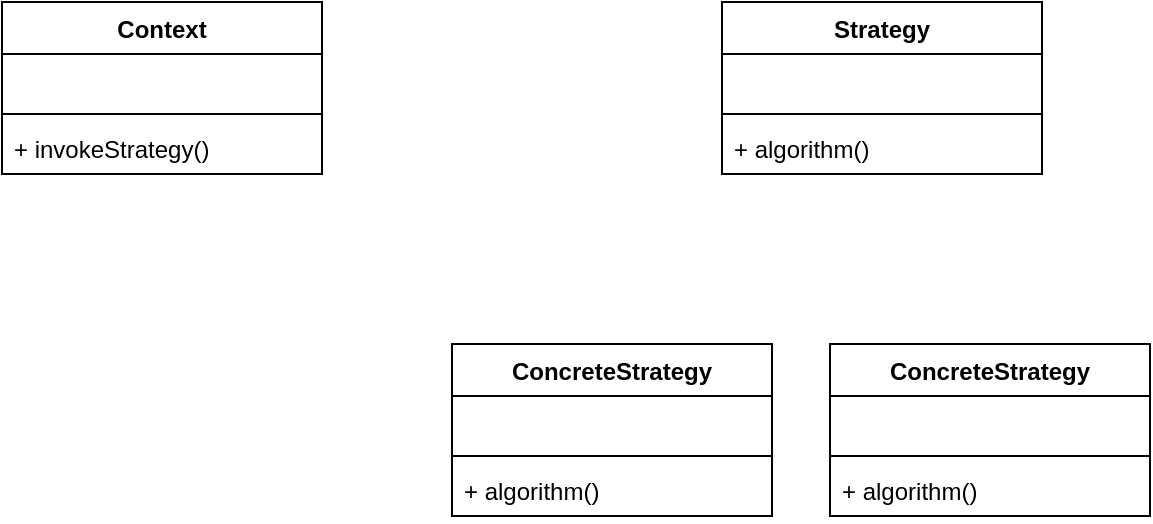 <mxfile version="18.1.2" type="github">
  <diagram id="ujpf-ucKjrVQCLT8i0TZ" name="Page-1">
    <mxGraphModel dx="1138" dy="618" grid="1" gridSize="9" guides="1" tooltips="1" connect="1" arrows="1" fold="1" page="1" pageScale="1" pageWidth="3300" pageHeight="4681" math="0" shadow="0">
      <root>
        <mxCell id="0" />
        <mxCell id="1" parent="0" />
        <mxCell id="VfaeStm8Ajg_6-_0I77s-1" value="Context" style="swimlane;fontStyle=1;align=center;verticalAlign=top;childLayout=stackLayout;horizontal=1;startSize=26;horizontalStack=0;resizeParent=1;resizeParentMax=0;resizeLast=0;collapsible=1;marginBottom=0;" vertex="1" parent="1">
          <mxGeometry x="504" y="720" width="160" height="86" as="geometry">
            <mxRectangle x="504" y="720" width="72" height="26" as="alternateBounds" />
          </mxGeometry>
        </mxCell>
        <mxCell id="VfaeStm8Ajg_6-_0I77s-2" value=" " style="text;strokeColor=none;fillColor=none;align=left;verticalAlign=top;spacingLeft=4;spacingRight=4;overflow=hidden;rotatable=0;points=[[0,0.5],[1,0.5]];portConstraint=eastwest;" vertex="1" parent="VfaeStm8Ajg_6-_0I77s-1">
          <mxGeometry y="26" width="160" height="26" as="geometry" />
        </mxCell>
        <mxCell id="VfaeStm8Ajg_6-_0I77s-3" value="" style="line;strokeWidth=1;fillColor=none;align=left;verticalAlign=middle;spacingTop=-1;spacingLeft=3;spacingRight=3;rotatable=0;labelPosition=right;points=[];portConstraint=eastwest;" vertex="1" parent="VfaeStm8Ajg_6-_0I77s-1">
          <mxGeometry y="52" width="160" height="8" as="geometry" />
        </mxCell>
        <mxCell id="VfaeStm8Ajg_6-_0I77s-4" value="+ invokeStrategy()" style="text;strokeColor=none;fillColor=none;align=left;verticalAlign=top;spacingLeft=4;spacingRight=4;overflow=hidden;rotatable=0;points=[[0,0.5],[1,0.5]];portConstraint=eastwest;" vertex="1" parent="VfaeStm8Ajg_6-_0I77s-1">
          <mxGeometry y="60" width="160" height="26" as="geometry" />
        </mxCell>
        <mxCell id="VfaeStm8Ajg_6-_0I77s-5" value="Strategy" style="swimlane;fontStyle=1;align=center;verticalAlign=top;childLayout=stackLayout;horizontal=1;startSize=26;horizontalStack=0;resizeParent=1;resizeParentMax=0;resizeLast=0;collapsible=1;marginBottom=0;" vertex="1" parent="1">
          <mxGeometry x="864" y="720" width="160" height="86" as="geometry" />
        </mxCell>
        <mxCell id="VfaeStm8Ajg_6-_0I77s-6" value=" " style="text;strokeColor=none;fillColor=none;align=left;verticalAlign=top;spacingLeft=4;spacingRight=4;overflow=hidden;rotatable=0;points=[[0,0.5],[1,0.5]];portConstraint=eastwest;" vertex="1" parent="VfaeStm8Ajg_6-_0I77s-5">
          <mxGeometry y="26" width="160" height="26" as="geometry" />
        </mxCell>
        <mxCell id="VfaeStm8Ajg_6-_0I77s-7" value="" style="line;strokeWidth=1;fillColor=none;align=left;verticalAlign=middle;spacingTop=-1;spacingLeft=3;spacingRight=3;rotatable=0;labelPosition=right;points=[];portConstraint=eastwest;" vertex="1" parent="VfaeStm8Ajg_6-_0I77s-5">
          <mxGeometry y="52" width="160" height="8" as="geometry" />
        </mxCell>
        <mxCell id="VfaeStm8Ajg_6-_0I77s-8" value="+ algorithm()" style="text;strokeColor=none;fillColor=none;align=left;verticalAlign=top;spacingLeft=4;spacingRight=4;overflow=hidden;rotatable=0;points=[[0,0.5],[1,0.5]];portConstraint=eastwest;" vertex="1" parent="VfaeStm8Ajg_6-_0I77s-5">
          <mxGeometry y="60" width="160" height="26" as="geometry" />
        </mxCell>
        <mxCell id="VfaeStm8Ajg_6-_0I77s-9" value="ConcreteStrategy" style="swimlane;fontStyle=1;align=center;verticalAlign=top;childLayout=stackLayout;horizontal=1;startSize=26;horizontalStack=0;resizeParent=1;resizeParentMax=0;resizeLast=0;collapsible=1;marginBottom=0;" vertex="1" parent="1">
          <mxGeometry x="729" y="891" width="160" height="86" as="geometry" />
        </mxCell>
        <mxCell id="VfaeStm8Ajg_6-_0I77s-10" value=" " style="text;strokeColor=none;fillColor=none;align=left;verticalAlign=top;spacingLeft=4;spacingRight=4;overflow=hidden;rotatable=0;points=[[0,0.5],[1,0.5]];portConstraint=eastwest;" vertex="1" parent="VfaeStm8Ajg_6-_0I77s-9">
          <mxGeometry y="26" width="160" height="26" as="geometry" />
        </mxCell>
        <mxCell id="VfaeStm8Ajg_6-_0I77s-11" value="" style="line;strokeWidth=1;fillColor=none;align=left;verticalAlign=middle;spacingTop=-1;spacingLeft=3;spacingRight=3;rotatable=0;labelPosition=right;points=[];portConstraint=eastwest;" vertex="1" parent="VfaeStm8Ajg_6-_0I77s-9">
          <mxGeometry y="52" width="160" height="8" as="geometry" />
        </mxCell>
        <mxCell id="VfaeStm8Ajg_6-_0I77s-12" value="+ algorithm()" style="text;strokeColor=none;fillColor=none;align=left;verticalAlign=top;spacingLeft=4;spacingRight=4;overflow=hidden;rotatable=0;points=[[0,0.5],[1,0.5]];portConstraint=eastwest;" vertex="1" parent="VfaeStm8Ajg_6-_0I77s-9">
          <mxGeometry y="60" width="160" height="26" as="geometry" />
        </mxCell>
        <mxCell id="VfaeStm8Ajg_6-_0I77s-13" value="ConcreteStrategy" style="swimlane;fontStyle=1;align=center;verticalAlign=top;childLayout=stackLayout;horizontal=1;startSize=26;horizontalStack=0;resizeParent=1;resizeParentMax=0;resizeLast=0;collapsible=1;marginBottom=0;" vertex="1" parent="1">
          <mxGeometry x="918" y="891" width="160" height="86" as="geometry" />
        </mxCell>
        <mxCell id="VfaeStm8Ajg_6-_0I77s-14" value=" " style="text;strokeColor=none;fillColor=none;align=left;verticalAlign=top;spacingLeft=4;spacingRight=4;overflow=hidden;rotatable=0;points=[[0,0.5],[1,0.5]];portConstraint=eastwest;" vertex="1" parent="VfaeStm8Ajg_6-_0I77s-13">
          <mxGeometry y="26" width="160" height="26" as="geometry" />
        </mxCell>
        <mxCell id="VfaeStm8Ajg_6-_0I77s-15" value="" style="line;strokeWidth=1;fillColor=none;align=left;verticalAlign=middle;spacingTop=-1;spacingLeft=3;spacingRight=3;rotatable=0;labelPosition=right;points=[];portConstraint=eastwest;" vertex="1" parent="VfaeStm8Ajg_6-_0I77s-13">
          <mxGeometry y="52" width="160" height="8" as="geometry" />
        </mxCell>
        <mxCell id="VfaeStm8Ajg_6-_0I77s-16" value="+ algorithm()" style="text;strokeColor=none;fillColor=none;align=left;verticalAlign=top;spacingLeft=4;spacingRight=4;overflow=hidden;rotatable=0;points=[[0,0.5],[1,0.5]];portConstraint=eastwest;" vertex="1" parent="VfaeStm8Ajg_6-_0I77s-13">
          <mxGeometry y="60" width="160" height="26" as="geometry" />
        </mxCell>
      </root>
    </mxGraphModel>
  </diagram>
</mxfile>
